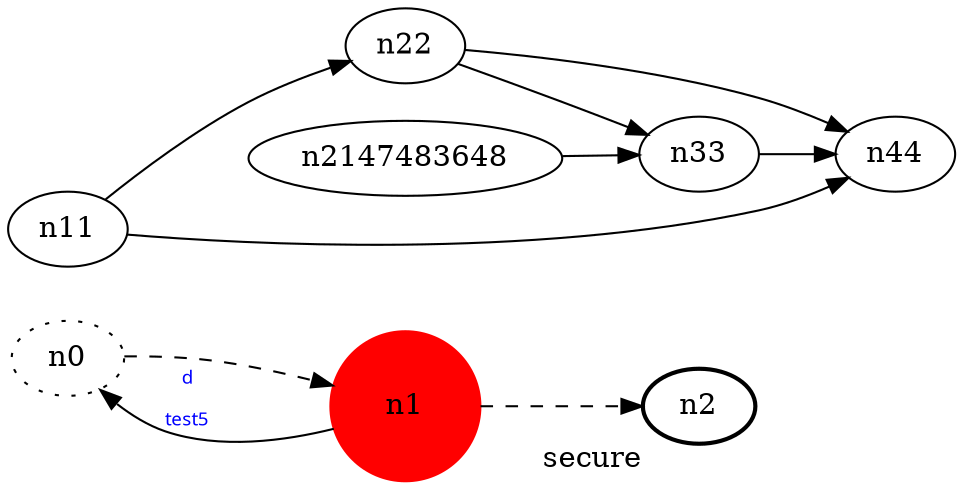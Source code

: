 digraph test5 {
	rankdir=LR;
	fontcolor=blue; /* c0; c1; c0 -- c1 */
	n0 [style=dotted, fillcolor="#123456"]; // c2; c3; c2 -- c3
	n1 [height=1, width=1, color=red, style=filled];
	n2 [style=bold, xlabel="secure"];
	n0 -> n1 -> n2[style=dashed];
	n1 -> n0 [fontname="comic sans", label="d\n\l\G", fontcolor=blue, fontsize=9];
	n11 -> n22;
	n2147483648 -> n33;
	n11 -> n44;
	n22 -> n33;
	n22 -> n44;
	n33 -> n44;
}
